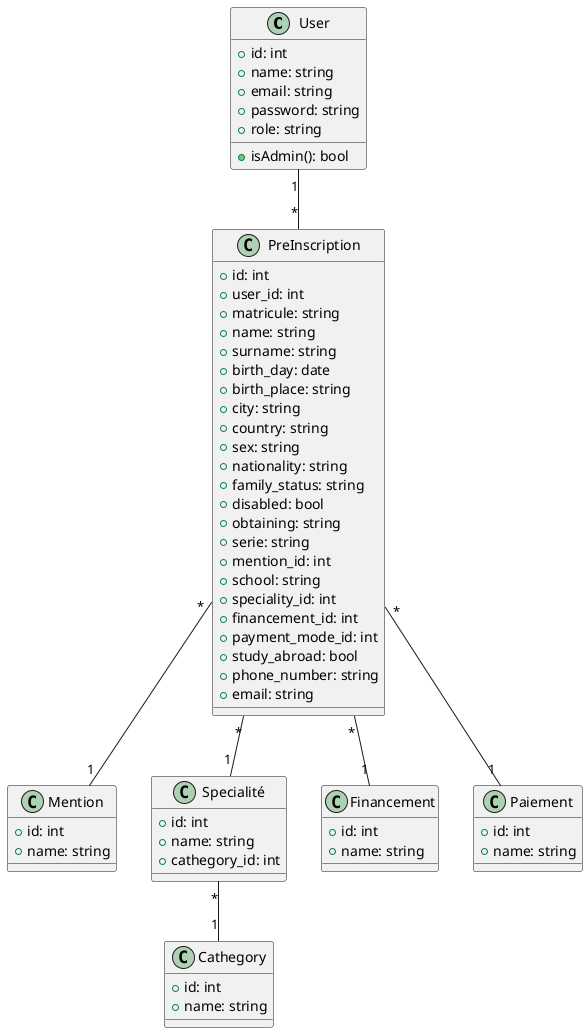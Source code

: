 @startuml

class User {
  +id: int
  +name: string
  +email: string
  +password: string
  +role: string
  +isAdmin(): bool
}

class PreInscription {
  +id: int
  +user_id: int
  +matricule: string
  +name: string
  +surname: string
  +birth_day: date
  +birth_place: string
  +city: string
  +country: string
  +sex: string
  +nationality: string
  +family_status: string
  +disabled: bool
  +obtaining: string
  +serie: string
  +mention_id: int
  +school: string
  +speciality_id: int
  +financement_id: int
  +payment_mode_id: int
  +study_abroad: bool
  +phone_number: string
  +email: string
}

class Mention {
  +id: int
  +name: string
}

class Specialité {
  +id: int
  +name: string
  +cathegory_id: int
}

class Cathegory {
  +id: int
  +name: string
}

class Financement {
  +id: int
  +name: string
}

class Paiement {
  +id: int
  +name: string
}

User "1" -- "*" PreInscription
PreInscription "*" -- "1" Mention
PreInscription "*" -- "1" Specialité
PreInscription "*" -- "1" Financement
PreInscription "*" -- "1" Paiement
Specialité "*" -- "1" Cathegory

@enduml
